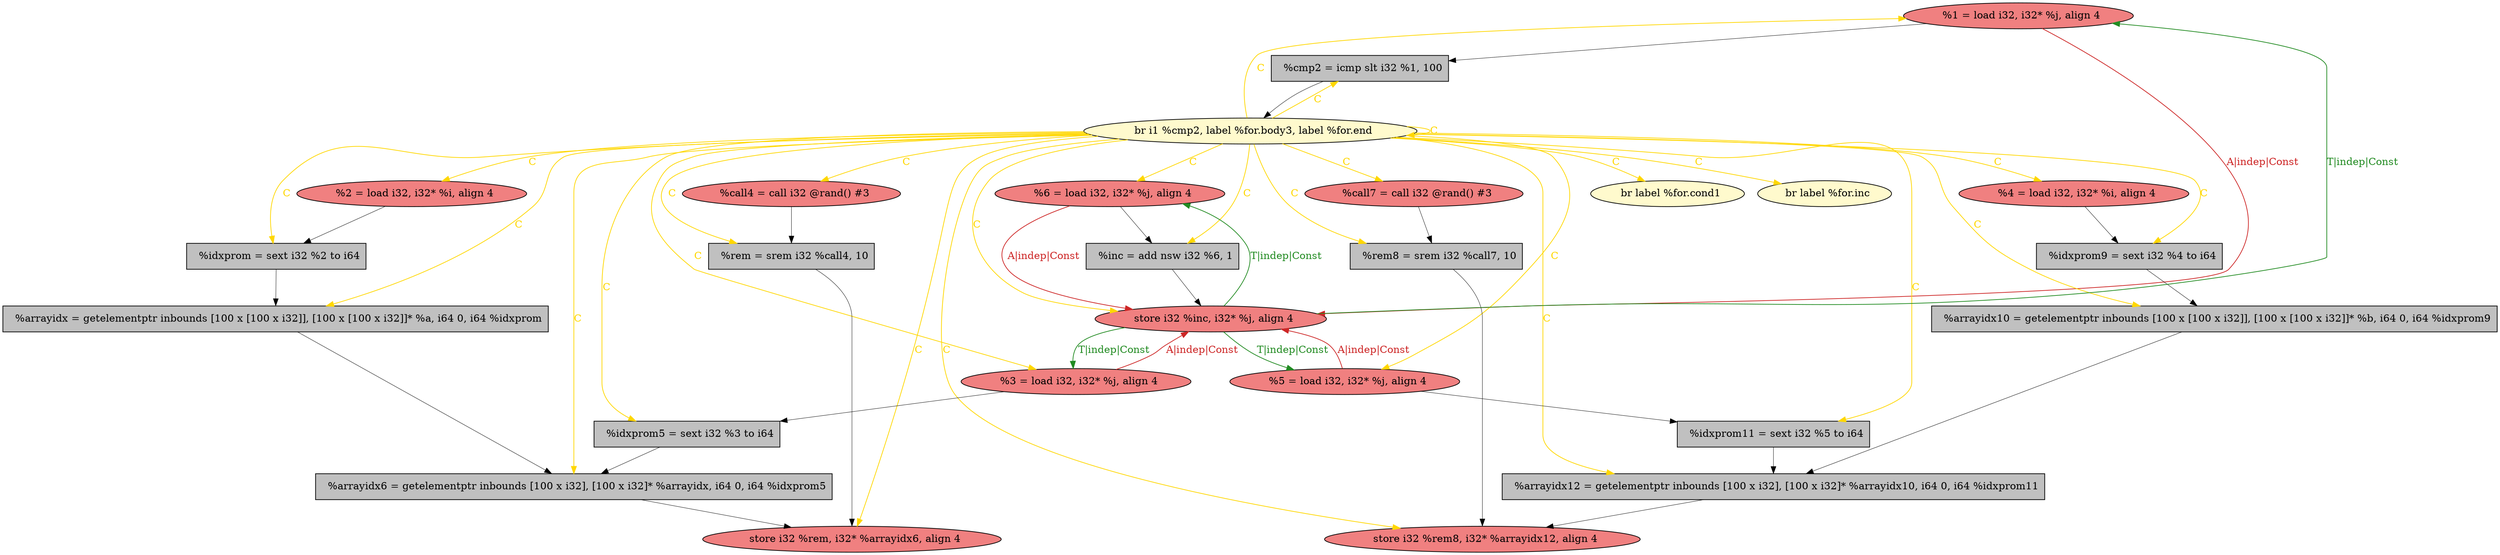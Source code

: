 
digraph G {


node467 [fillcolor=lightcoral,label="  %1 = load i32, i32* %j, align 4",shape=ellipse,style=filled ]
node465 [fillcolor=lemonchiffon,label="  br i1 %cmp2, label %for.body3, label %for.end",shape=ellipse,style=filled ]
node464 [fillcolor=lightcoral,label="  %call4 = call i32 @rand() #3",shape=ellipse,style=filled ]
node462 [fillcolor=grey,label="  %arrayidx = getelementptr inbounds [100 x [100 x i32]], [100 x [100 x i32]]* %a, i64 0, i64 %idxprom",shape=rectangle,style=filled ]
node461 [fillcolor=grey,label="  %idxprom5 = sext i32 %3 to i64",shape=rectangle,style=filled ]
node463 [fillcolor=grey,label="  %rem = srem i32 %call4, 10",shape=rectangle,style=filled ]
node460 [fillcolor=grey,label="  %arrayidx10 = getelementptr inbounds [100 x [100 x i32]], [100 x [100 x i32]]* %b, i64 0, i64 %idxprom9",shape=rectangle,style=filled ]
node447 [fillcolor=lightcoral,label="  store i32 %rem, i32* %arrayidx6, align 4",shape=ellipse,style=filled ]
node443 [fillcolor=grey,label="  %idxprom9 = sext i32 %4 to i64",shape=rectangle,style=filled ]
node449 [fillcolor=grey,label="  %idxprom = sext i32 %2 to i64",shape=rectangle,style=filled ]
node446 [fillcolor=lightcoral,label="  %2 = load i32, i32* %i, align 4",shape=ellipse,style=filled ]
node445 [fillcolor=lightcoral,label="  %call7 = call i32 @rand() #3",shape=ellipse,style=filled ]
node459 [fillcolor=lightcoral,label="  %5 = load i32, i32* %j, align 4",shape=ellipse,style=filled ]
node455 [fillcolor=grey,label="  %inc = add nsw i32 %6, 1",shape=rectangle,style=filled ]
node442 [fillcolor=grey,label="  %rem8 = srem i32 %call7, 10",shape=rectangle,style=filled ]
node452 [fillcolor=lightcoral,label="  store i32 %rem8, i32* %arrayidx12, align 4",shape=ellipse,style=filled ]
node444 [fillcolor=grey,label="  %arrayidx12 = getelementptr inbounds [100 x i32], [100 x i32]* %arrayidx10, i64 0, i64 %idxprom11",shape=rectangle,style=filled ]
node448 [fillcolor=grey,label="  %arrayidx6 = getelementptr inbounds [100 x i32], [100 x i32]* %arrayidx, i64 0, i64 %idxprom5",shape=rectangle,style=filled ]
node451 [fillcolor=lightcoral,label="  %4 = load i32, i32* %i, align 4",shape=ellipse,style=filled ]
node453 [fillcolor=lemonchiffon,label="  br label %for.cond1",shape=ellipse,style=filled ]
node450 [fillcolor=grey,label="  %cmp2 = icmp slt i32 %1, 100",shape=rectangle,style=filled ]
node454 [fillcolor=lemonchiffon,label="  br label %for.inc",shape=ellipse,style=filled ]
node466 [fillcolor=lightcoral,label="  %3 = load i32, i32* %j, align 4",shape=ellipse,style=filled ]
node456 [fillcolor=lightcoral,label="  store i32 %inc, i32* %j, align 4",shape=ellipse,style=filled ]
node458 [fillcolor=grey,label="  %idxprom11 = sext i32 %5 to i64",shape=rectangle,style=filled ]
node457 [fillcolor=lightcoral,label="  %6 = load i32, i32* %j, align 4",shape=ellipse,style=filled ]

node465->node464 [style=solid,color=gold,label="C",penwidth=1.0,fontcolor=gold ]
node467->node450 [style=solid,color=black,label="",penwidth=0.5,fontcolor=black ]
node465->node467 [style=solid,color=gold,label="C",penwidth=1.0,fontcolor=gold ]
node465->node455 [style=solid,color=gold,label="C",penwidth=1.0,fontcolor=gold ]
node456->node466 [style=solid,color=forestgreen,label="T|indep|Const",penwidth=1.0,fontcolor=forestgreen ]
node466->node456 [style=solid,color=firebrick3,label="A|indep|Const",penwidth=1.0,fontcolor=firebrick3 ]
node465->node457 [style=solid,color=gold,label="C",penwidth=1.0,fontcolor=gold ]
node467->node456 [style=solid,color=firebrick3,label="A|indep|Const",penwidth=1.0,fontcolor=firebrick3 ]
node448->node447 [style=solid,color=black,label="",penwidth=0.5,fontcolor=black ]
node465->node459 [style=solid,color=gold,label="C",penwidth=1.0,fontcolor=gold ]
node451->node443 [style=solid,color=black,label="",penwidth=0.5,fontcolor=black ]
node456->node457 [style=solid,color=forestgreen,label="T|indep|Const",penwidth=1.0,fontcolor=forestgreen ]
node465->node466 [style=solid,color=gold,label="C",penwidth=1.0,fontcolor=gold ]
node465->node458 [style=solid,color=gold,label="C",penwidth=1.0,fontcolor=gold ]
node465->node446 [style=solid,color=gold,label="C",penwidth=1.0,fontcolor=gold ]
node465->node448 [style=solid,color=gold,label="C",penwidth=1.0,fontcolor=gold ]
node465->node449 [style=solid,color=gold,label="C",penwidth=1.0,fontcolor=gold ]
node460->node444 [style=solid,color=black,label="",penwidth=0.5,fontcolor=black ]
node465->node461 [style=solid,color=gold,label="C",penwidth=1.0,fontcolor=gold ]
node458->node444 [style=solid,color=black,label="",penwidth=0.5,fontcolor=black ]
node465->node465 [style=solid,color=gold,label="C",penwidth=1.0,fontcolor=gold ]
node456->node467 [style=solid,color=forestgreen,label="T|indep|Const",penwidth=1.0,fontcolor=forestgreen ]
node465->node462 [style=solid,color=gold,label="C",penwidth=1.0,fontcolor=gold ]
node442->node452 [style=solid,color=black,label="",penwidth=0.5,fontcolor=black ]
node466->node461 [style=solid,color=black,label="",penwidth=0.5,fontcolor=black ]
node456->node459 [style=solid,color=forestgreen,label="T|indep|Const",penwidth=1.0,fontcolor=forestgreen ]
node455->node456 [style=solid,color=black,label="",penwidth=0.5,fontcolor=black ]
node465->node460 [style=solid,color=gold,label="C",penwidth=1.0,fontcolor=gold ]
node465->node450 [style=solid,color=gold,label="C",penwidth=1.0,fontcolor=gold ]
node465->node444 [style=solid,color=gold,label="C",penwidth=1.0,fontcolor=gold ]
node465->node452 [style=solid,color=gold,label="C",penwidth=1.0,fontcolor=gold ]
node457->node455 [style=solid,color=black,label="",penwidth=0.5,fontcolor=black ]
node465->node454 [style=solid,color=gold,label="C",penwidth=1.0,fontcolor=gold ]
node461->node448 [style=solid,color=black,label="",penwidth=0.5,fontcolor=black ]
node446->node449 [style=solid,color=black,label="",penwidth=0.5,fontcolor=black ]
node465->node442 [style=solid,color=gold,label="C",penwidth=1.0,fontcolor=gold ]
node465->node447 [style=solid,color=gold,label="C",penwidth=1.0,fontcolor=gold ]
node445->node442 [style=solid,color=black,label="",penwidth=0.5,fontcolor=black ]
node463->node447 [style=solid,color=black,label="",penwidth=0.5,fontcolor=black ]
node462->node448 [style=solid,color=black,label="",penwidth=0.5,fontcolor=black ]
node450->node465 [style=solid,color=black,label="",penwidth=0.5,fontcolor=black ]
node457->node456 [style=solid,color=firebrick3,label="A|indep|Const",penwidth=1.0,fontcolor=firebrick3 ]
node464->node463 [style=solid,color=black,label="",penwidth=0.5,fontcolor=black ]
node444->node452 [style=solid,color=black,label="",penwidth=0.5,fontcolor=black ]
node465->node443 [style=solid,color=gold,label="C",penwidth=1.0,fontcolor=gold ]
node459->node458 [style=solid,color=black,label="",penwidth=0.5,fontcolor=black ]
node443->node460 [style=solid,color=black,label="",penwidth=0.5,fontcolor=black ]
node465->node456 [style=solid,color=gold,label="C",penwidth=1.0,fontcolor=gold ]
node465->node445 [style=solid,color=gold,label="C",penwidth=1.0,fontcolor=gold ]
node465->node453 [style=solid,color=gold,label="C",penwidth=1.0,fontcolor=gold ]
node449->node462 [style=solid,color=black,label="",penwidth=0.5,fontcolor=black ]
node459->node456 [style=solid,color=firebrick3,label="A|indep|Const",penwidth=1.0,fontcolor=firebrick3 ]
node465->node463 [style=solid,color=gold,label="C",penwidth=1.0,fontcolor=gold ]
node465->node451 [style=solid,color=gold,label="C",penwidth=1.0,fontcolor=gold ]


}
